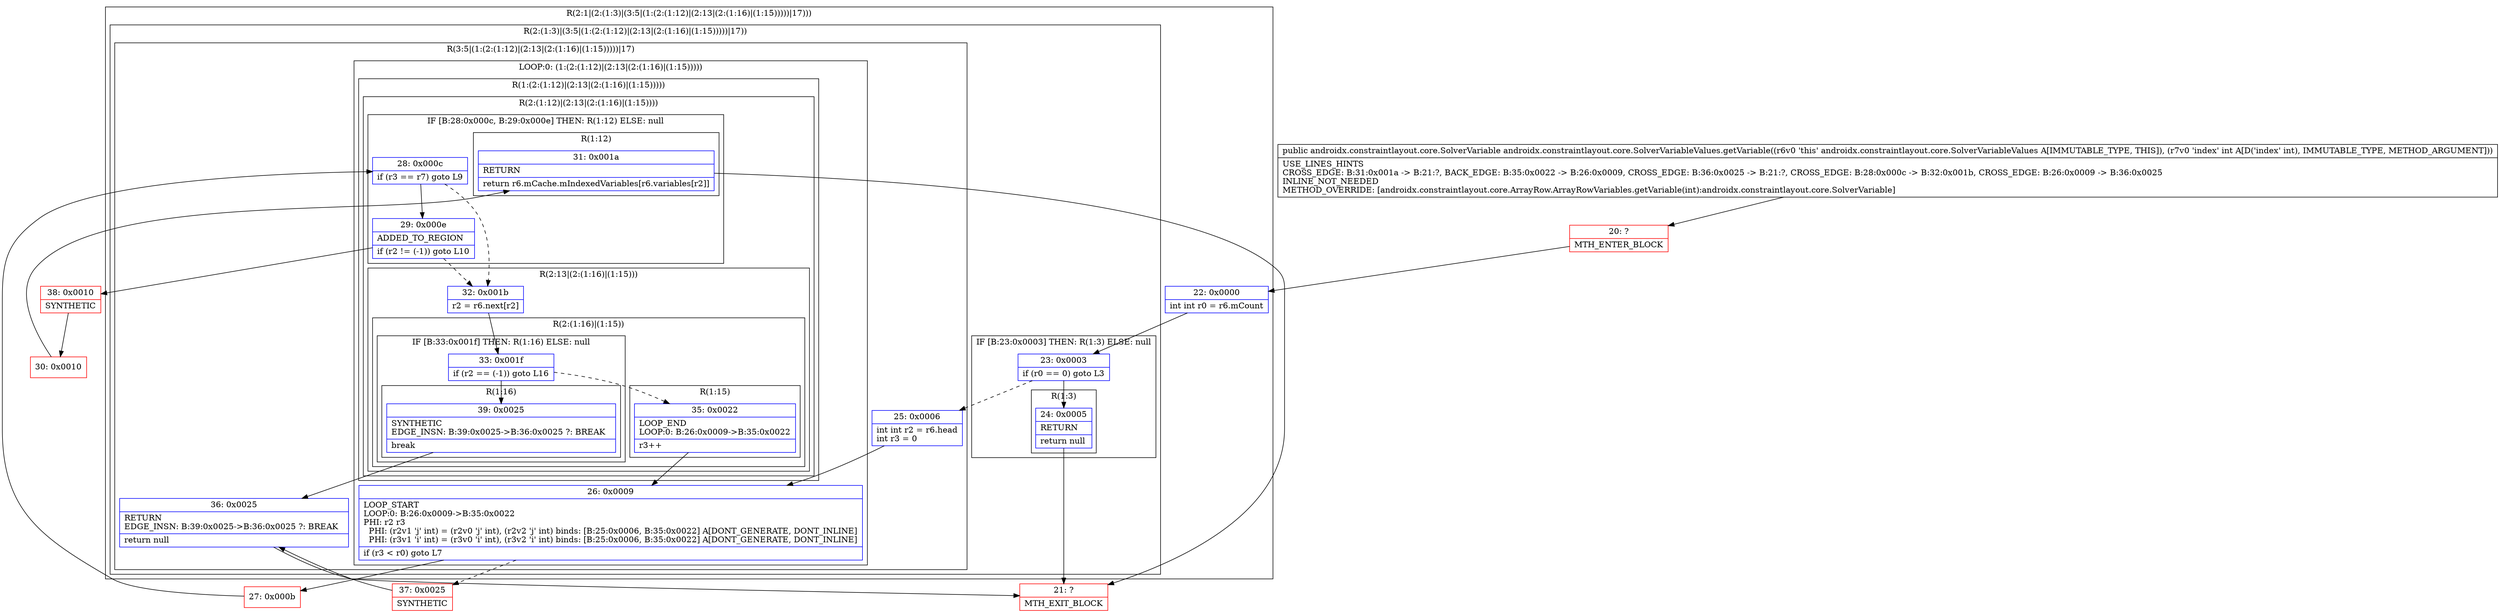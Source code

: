 digraph "CFG forandroidx.constraintlayout.core.SolverVariableValues.getVariable(I)Landroidx\/constraintlayout\/core\/SolverVariable;" {
subgraph cluster_Region_905716406 {
label = "R(2:1|(2:(1:3)|(3:5|(1:(2:(1:12)|(2:13|(2:(1:16)|(1:15)))))|17)))";
node [shape=record,color=blue];
Node_22 [shape=record,label="{22\:\ 0x0000|int int r0 = r6.mCount\l}"];
subgraph cluster_Region_486535729 {
label = "R(2:(1:3)|(3:5|(1:(2:(1:12)|(2:13|(2:(1:16)|(1:15)))))|17))";
node [shape=record,color=blue];
subgraph cluster_IfRegion_1199382516 {
label = "IF [B:23:0x0003] THEN: R(1:3) ELSE: null";
node [shape=record,color=blue];
Node_23 [shape=record,label="{23\:\ 0x0003|if (r0 == 0) goto L3\l}"];
subgraph cluster_Region_1697035430 {
label = "R(1:3)";
node [shape=record,color=blue];
Node_24 [shape=record,label="{24\:\ 0x0005|RETURN\l|return null\l}"];
}
}
subgraph cluster_Region_5425227 {
label = "R(3:5|(1:(2:(1:12)|(2:13|(2:(1:16)|(1:15)))))|17)";
node [shape=record,color=blue];
Node_25 [shape=record,label="{25\:\ 0x0006|int int r2 = r6.head\lint r3 = 0\l}"];
subgraph cluster_LoopRegion_93322883 {
label = "LOOP:0: (1:(2:(1:12)|(2:13|(2:(1:16)|(1:15)))))";
node [shape=record,color=blue];
Node_26 [shape=record,label="{26\:\ 0x0009|LOOP_START\lLOOP:0: B:26:0x0009\-\>B:35:0x0022\lPHI: r2 r3 \l  PHI: (r2v1 'j' int) = (r2v0 'j' int), (r2v2 'j' int) binds: [B:25:0x0006, B:35:0x0022] A[DONT_GENERATE, DONT_INLINE]\l  PHI: (r3v1 'i' int) = (r3v0 'i' int), (r3v2 'i' int) binds: [B:25:0x0006, B:35:0x0022] A[DONT_GENERATE, DONT_INLINE]\l|if (r3 \< r0) goto L7\l}"];
subgraph cluster_Region_507077861 {
label = "R(1:(2:(1:12)|(2:13|(2:(1:16)|(1:15)))))";
node [shape=record,color=blue];
subgraph cluster_Region_1060993843 {
label = "R(2:(1:12)|(2:13|(2:(1:16)|(1:15))))";
node [shape=record,color=blue];
subgraph cluster_IfRegion_2076345523 {
label = "IF [B:28:0x000c, B:29:0x000e] THEN: R(1:12) ELSE: null";
node [shape=record,color=blue];
Node_28 [shape=record,label="{28\:\ 0x000c|if (r3 == r7) goto L9\l}"];
Node_29 [shape=record,label="{29\:\ 0x000e|ADDED_TO_REGION\l|if (r2 != (\-1)) goto L10\l}"];
subgraph cluster_Region_29562542 {
label = "R(1:12)";
node [shape=record,color=blue];
Node_31 [shape=record,label="{31\:\ 0x001a|RETURN\l|return r6.mCache.mIndexedVariables[r6.variables[r2]]\l}"];
}
}
subgraph cluster_Region_1424991077 {
label = "R(2:13|(2:(1:16)|(1:15)))";
node [shape=record,color=blue];
Node_32 [shape=record,label="{32\:\ 0x001b|r2 = r6.next[r2]\l}"];
subgraph cluster_Region_1555069087 {
label = "R(2:(1:16)|(1:15))";
node [shape=record,color=blue];
subgraph cluster_IfRegion_398825037 {
label = "IF [B:33:0x001f] THEN: R(1:16) ELSE: null";
node [shape=record,color=blue];
Node_33 [shape=record,label="{33\:\ 0x001f|if (r2 == (\-1)) goto L16\l}"];
subgraph cluster_Region_207844395 {
label = "R(1:16)";
node [shape=record,color=blue];
Node_39 [shape=record,label="{39\:\ 0x0025|SYNTHETIC\lEDGE_INSN: B:39:0x0025\-\>B:36:0x0025 ?: BREAK  \l|break\l}"];
}
}
subgraph cluster_Region_1050209115 {
label = "R(1:15)";
node [shape=record,color=blue];
Node_35 [shape=record,label="{35\:\ 0x0022|LOOP_END\lLOOP:0: B:26:0x0009\-\>B:35:0x0022\l|r3++\l}"];
}
}
}
}
}
}
Node_36 [shape=record,label="{36\:\ 0x0025|RETURN\lEDGE_INSN: B:39:0x0025\-\>B:36:0x0025 ?: BREAK  \l|return null\l}"];
}
}
}
Node_20 [shape=record,color=red,label="{20\:\ ?|MTH_ENTER_BLOCK\l}"];
Node_21 [shape=record,color=red,label="{21\:\ ?|MTH_EXIT_BLOCK\l}"];
Node_27 [shape=record,color=red,label="{27\:\ 0x000b}"];
Node_38 [shape=record,color=red,label="{38\:\ 0x0010|SYNTHETIC\l}"];
Node_30 [shape=record,color=red,label="{30\:\ 0x0010}"];
Node_37 [shape=record,color=red,label="{37\:\ 0x0025|SYNTHETIC\l}"];
MethodNode[shape=record,label="{public androidx.constraintlayout.core.SolverVariable androidx.constraintlayout.core.SolverVariableValues.getVariable((r6v0 'this' androidx.constraintlayout.core.SolverVariableValues A[IMMUTABLE_TYPE, THIS]), (r7v0 'index' int A[D('index' int), IMMUTABLE_TYPE, METHOD_ARGUMENT]))  | USE_LINES_HINTS\lCROSS_EDGE: B:31:0x001a \-\> B:21:?, BACK_EDGE: B:35:0x0022 \-\> B:26:0x0009, CROSS_EDGE: B:36:0x0025 \-\> B:21:?, CROSS_EDGE: B:28:0x000c \-\> B:32:0x001b, CROSS_EDGE: B:26:0x0009 \-\> B:36:0x0025\lINLINE_NOT_NEEDED\lMETHOD_OVERRIDE: [androidx.constraintlayout.core.ArrayRow.ArrayRowVariables.getVariable(int):androidx.constraintlayout.core.SolverVariable]\l}"];
MethodNode -> Node_20;Node_22 -> Node_23;
Node_23 -> Node_24;
Node_23 -> Node_25[style=dashed];
Node_24 -> Node_21;
Node_25 -> Node_26;
Node_26 -> Node_27;
Node_26 -> Node_37[style=dashed];
Node_28 -> Node_29;
Node_28 -> Node_32[style=dashed];
Node_29 -> Node_32[style=dashed];
Node_29 -> Node_38;
Node_31 -> Node_21;
Node_32 -> Node_33;
Node_33 -> Node_35[style=dashed];
Node_33 -> Node_39;
Node_39 -> Node_36;
Node_35 -> Node_26;
Node_36 -> Node_21;
Node_20 -> Node_22;
Node_27 -> Node_28;
Node_38 -> Node_30;
Node_30 -> Node_31;
Node_37 -> Node_36;
}


